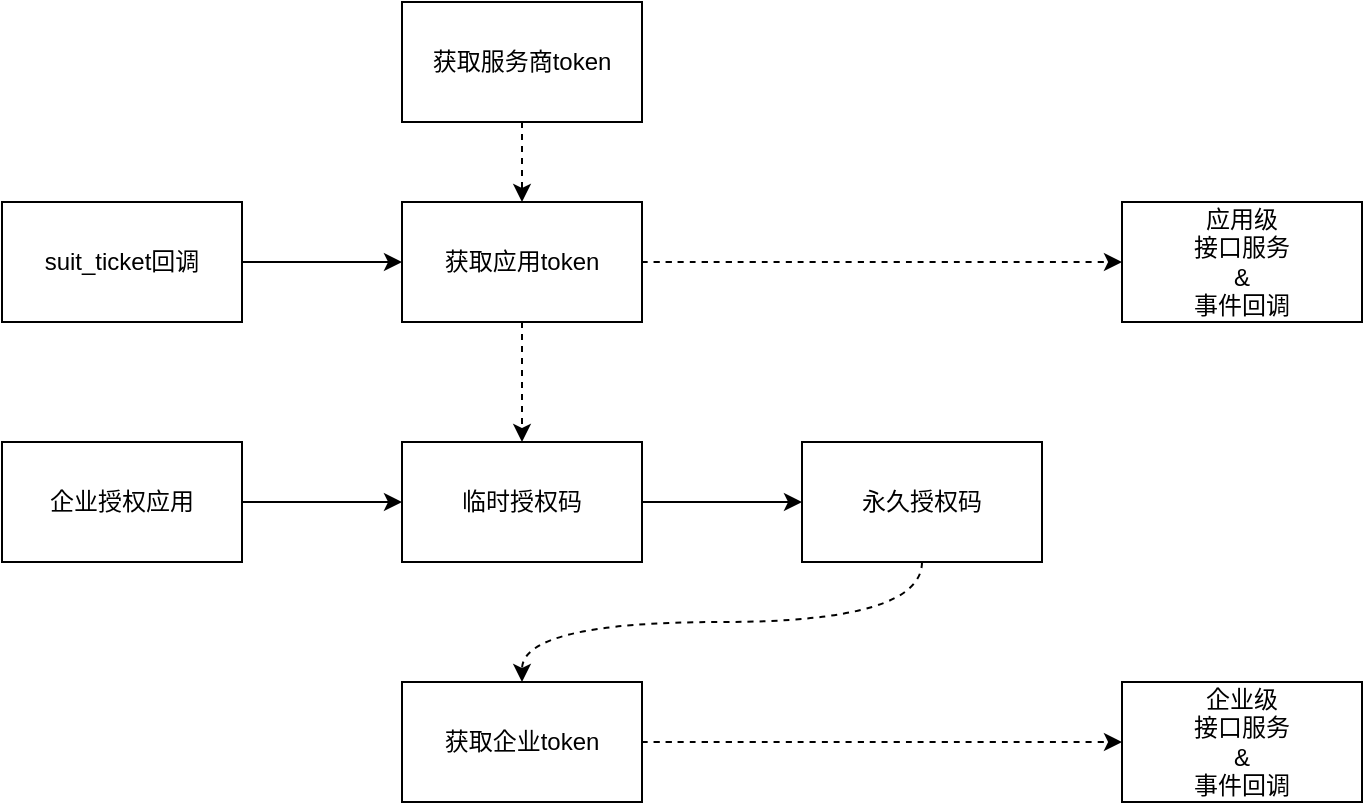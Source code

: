 <mxfile version="12.8.1" type="github">
  <diagram id="cpUhCOu6Bws-PT-K-9d0" name="第 1 页">
    <mxGraphModel dx="1711" dy="741" grid="1" gridSize="10" guides="1" tooltips="1" connect="1" arrows="1" fold="1" page="1" pageScale="1" pageWidth="1400" pageHeight="850" math="0" shadow="0">
      <root>
        <mxCell id="0" />
        <mxCell id="1" parent="0" />
        <mxCell id="CkZjMgSzo_3_K3JumcUO-7" style="edgeStyle=orthogonalEdgeStyle;rounded=0;orthogonalLoop=1;jettySize=auto;html=1;exitX=0.5;exitY=1;exitDx=0;exitDy=0;entryX=0.5;entryY=0;entryDx=0;entryDy=0;dashed=1;" edge="1" parent="1" source="CkZjMgSzo_3_K3JumcUO-1" target="CkZjMgSzo_3_K3JumcUO-2">
          <mxGeometry relative="1" as="geometry" />
        </mxCell>
        <mxCell id="CkZjMgSzo_3_K3JumcUO-1" value="获取服务商token" style="rounded=0;whiteSpace=wrap;html=1;" vertex="1" parent="1">
          <mxGeometry x="480" y="100" width="120" height="60" as="geometry" />
        </mxCell>
        <mxCell id="CkZjMgSzo_3_K3JumcUO-10" style="edgeStyle=orthogonalEdgeStyle;rounded=0;orthogonalLoop=1;jettySize=auto;html=1;exitX=0.5;exitY=1;exitDx=0;exitDy=0;entryX=0.5;entryY=0;entryDx=0;entryDy=0;dashed=1;" edge="1" parent="1" source="CkZjMgSzo_3_K3JumcUO-2" target="CkZjMgSzo_3_K3JumcUO-15">
          <mxGeometry relative="1" as="geometry" />
        </mxCell>
        <mxCell id="CkZjMgSzo_3_K3JumcUO-31" style="edgeStyle=orthogonalEdgeStyle;curved=1;orthogonalLoop=1;jettySize=auto;html=1;exitX=1;exitY=0.5;exitDx=0;exitDy=0;entryX=0;entryY=0.5;entryDx=0;entryDy=0;dashed=1;" edge="1" parent="1" source="CkZjMgSzo_3_K3JumcUO-2" target="CkZjMgSzo_3_K3JumcUO-5">
          <mxGeometry relative="1" as="geometry" />
        </mxCell>
        <mxCell id="CkZjMgSzo_3_K3JumcUO-2" value="获取应用token" style="rounded=0;whiteSpace=wrap;html=1;" vertex="1" parent="1">
          <mxGeometry x="480" y="200" width="120" height="60" as="geometry" />
        </mxCell>
        <mxCell id="CkZjMgSzo_3_K3JumcUO-33" style="edgeStyle=orthogonalEdgeStyle;curved=1;orthogonalLoop=1;jettySize=auto;html=1;exitX=1;exitY=0.5;exitDx=0;exitDy=0;entryX=0;entryY=0.5;entryDx=0;entryDy=0;dashed=1;" edge="1" parent="1" source="CkZjMgSzo_3_K3JumcUO-3" target="CkZjMgSzo_3_K3JumcUO-27">
          <mxGeometry relative="1" as="geometry" />
        </mxCell>
        <mxCell id="CkZjMgSzo_3_K3JumcUO-3" value="获取企业token" style="rounded=0;whiteSpace=wrap;html=1;" vertex="1" parent="1">
          <mxGeometry x="480" y="440" width="120" height="60" as="geometry" />
        </mxCell>
        <mxCell id="CkZjMgSzo_3_K3JumcUO-5" value="应用级&lt;br&gt;接口服务&lt;br&gt;&amp;amp;&lt;br&gt;事件回调" style="rounded=0;whiteSpace=wrap;html=1;gradientColor=#ffffff;" vertex="1" parent="1">
          <mxGeometry x="840" y="200" width="120" height="60" as="geometry" />
        </mxCell>
        <mxCell id="CkZjMgSzo_3_K3JumcUO-25" style="edgeStyle=orthogonalEdgeStyle;curved=1;orthogonalLoop=1;jettySize=auto;html=1;exitX=1;exitY=0.5;exitDx=0;exitDy=0;" edge="1" parent="1" source="CkZjMgSzo_3_K3JumcUO-15" target="CkZjMgSzo_3_K3JumcUO-24">
          <mxGeometry relative="1" as="geometry" />
        </mxCell>
        <mxCell id="CkZjMgSzo_3_K3JumcUO-26" style="edgeStyle=orthogonalEdgeStyle;curved=1;orthogonalLoop=1;jettySize=auto;html=1;exitX=0.5;exitY=1;exitDx=0;exitDy=0;dashed=1;" edge="1" parent="1" source="CkZjMgSzo_3_K3JumcUO-24" target="CkZjMgSzo_3_K3JumcUO-3">
          <mxGeometry relative="1" as="geometry" />
        </mxCell>
        <mxCell id="CkZjMgSzo_3_K3JumcUO-15" value="临时授权码" style="rounded=0;whiteSpace=wrap;html=1;" vertex="1" parent="1">
          <mxGeometry x="480" y="320" width="120" height="60" as="geometry" />
        </mxCell>
        <mxCell id="CkZjMgSzo_3_K3JumcUO-17" style="edgeStyle=orthogonalEdgeStyle;orthogonalLoop=1;jettySize=auto;html=1;exitX=1;exitY=0.5;exitDx=0;exitDy=0;entryX=0;entryY=0.5;entryDx=0;entryDy=0;curved=1;" edge="1" parent="1" source="CkZjMgSzo_3_K3JumcUO-16" target="CkZjMgSzo_3_K3JumcUO-15">
          <mxGeometry relative="1" as="geometry" />
        </mxCell>
        <mxCell id="CkZjMgSzo_3_K3JumcUO-16" value="企业授权应用" style="rounded=0;whiteSpace=wrap;html=1;" vertex="1" parent="1">
          <mxGeometry x="280" y="320" width="120" height="60" as="geometry" />
        </mxCell>
        <mxCell id="CkZjMgSzo_3_K3JumcUO-24" value="永久授权码" style="rounded=0;whiteSpace=wrap;html=1;gradientColor=#ffffff;" vertex="1" parent="1">
          <mxGeometry x="680" y="320" width="120" height="60" as="geometry" />
        </mxCell>
        <mxCell id="CkZjMgSzo_3_K3JumcUO-27" value="企业级&lt;br&gt;接口服务&lt;br&gt;&amp;amp;&lt;br&gt;事件回调" style="rounded=0;whiteSpace=wrap;html=1;gradientColor=#ffffff;" vertex="1" parent="1">
          <mxGeometry x="840" y="440" width="120" height="60" as="geometry" />
        </mxCell>
        <mxCell id="CkZjMgSzo_3_K3JumcUO-35" style="edgeStyle=orthogonalEdgeStyle;curved=1;orthogonalLoop=1;jettySize=auto;html=1;exitX=1;exitY=0.5;exitDx=0;exitDy=0;entryX=0;entryY=0.5;entryDx=0;entryDy=0;" edge="1" parent="1" source="CkZjMgSzo_3_K3JumcUO-34" target="CkZjMgSzo_3_K3JumcUO-2">
          <mxGeometry relative="1" as="geometry" />
        </mxCell>
        <mxCell id="CkZjMgSzo_3_K3JumcUO-34" value="suit_ticket回调" style="rounded=0;whiteSpace=wrap;html=1;gradientColor=#ffffff;" vertex="1" parent="1">
          <mxGeometry x="280" y="200" width="120" height="60" as="geometry" />
        </mxCell>
      </root>
    </mxGraphModel>
  </diagram>
</mxfile>
